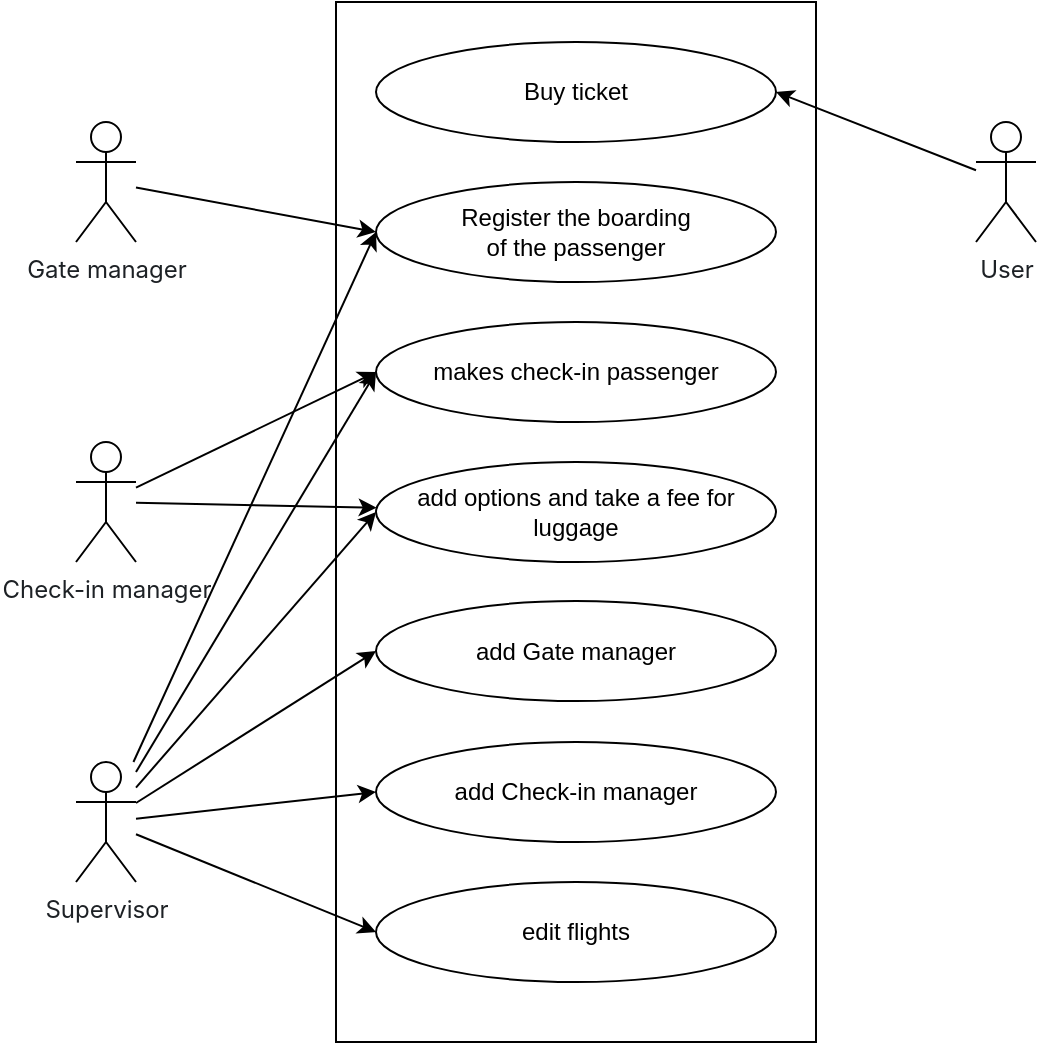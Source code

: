 <mxfile version="22.1.2" type="device">
  <diagram name="Page-1" id="929967ad-93f9-6ef4-fab6-5d389245f69c">
    <mxGraphModel dx="957" dy="777" grid="1" gridSize="10" guides="1" tooltips="1" connect="1" arrows="1" fold="1" page="1" pageScale="1.5" pageWidth="1169" pageHeight="826" background="none" math="0" shadow="0">
      <root>
        <mxCell id="0" style=";html=1;" />
        <mxCell id="1" style=";html=1;" parent="0" />
        <mxCell id="hvFf65MqlgdXF7S_YcxQ-24" value="" style="group" vertex="1" connectable="0" parent="1">
          <mxGeometry x="410" y="120" width="240" height="520" as="geometry" />
        </mxCell>
        <mxCell id="hvFf65MqlgdXF7S_YcxQ-16" value="" style="html=1;whiteSpace=wrap;" vertex="1" parent="hvFf65MqlgdXF7S_YcxQ-24">
          <mxGeometry width="240" height="520" as="geometry" />
        </mxCell>
        <mxCell id="hvFf65MqlgdXF7S_YcxQ-8" value="Register the boarding&lt;br&gt;of the passenger" style="ellipse;whiteSpace=wrap;html=1;" vertex="1" parent="hvFf65MqlgdXF7S_YcxQ-24">
          <mxGeometry x="20" y="90" width="200" height="50" as="geometry" />
        </mxCell>
        <mxCell id="hvFf65MqlgdXF7S_YcxQ-19" value="Buy ticket" style="ellipse;whiteSpace=wrap;html=1;" vertex="1" parent="hvFf65MqlgdXF7S_YcxQ-24">
          <mxGeometry x="20" y="20" width="200" height="50" as="geometry" />
        </mxCell>
        <mxCell id="hvFf65MqlgdXF7S_YcxQ-20" value="makes check-in passenger" style="ellipse;whiteSpace=wrap;html=1;" vertex="1" parent="hvFf65MqlgdXF7S_YcxQ-24">
          <mxGeometry x="20" y="160" width="200" height="50" as="geometry" />
        </mxCell>
        <mxCell id="hvFf65MqlgdXF7S_YcxQ-21" value="add options and take a fee for luggage" style="ellipse;whiteSpace=wrap;html=1;" vertex="1" parent="hvFf65MqlgdXF7S_YcxQ-24">
          <mxGeometry x="20" y="230" width="200" height="50" as="geometry" />
        </mxCell>
        <mxCell id="hvFf65MqlgdXF7S_YcxQ-22" value="add Gate manager" style="ellipse;whiteSpace=wrap;html=1;" vertex="1" parent="hvFf65MqlgdXF7S_YcxQ-24">
          <mxGeometry x="20" y="299.5" width="200" height="50" as="geometry" />
        </mxCell>
        <mxCell id="hvFf65MqlgdXF7S_YcxQ-23" value="add&amp;nbsp;Check-in manager" style="ellipse;whiteSpace=wrap;html=1;" vertex="1" parent="hvFf65MqlgdXF7S_YcxQ-24">
          <mxGeometry x="20" y="370" width="200" height="50" as="geometry" />
        </mxCell>
        <mxCell id="hvFf65MqlgdXF7S_YcxQ-13" value="edit flights" style="ellipse;whiteSpace=wrap;html=1;" vertex="1" parent="hvFf65MqlgdXF7S_YcxQ-24">
          <mxGeometry x="20" y="440" width="200" height="50" as="geometry" />
        </mxCell>
        <mxCell id="hvFf65MqlgdXF7S_YcxQ-15" value="&lt;div style=&quot;text-align: left;&quot;&gt;&lt;font face=&quot;-apple-system, BlinkMacSystemFont, Segoe UI, Roboto, Helvetica Neue, Arial, Noto Sans, Liberation Sans, sans-serif, Apple Color Emoji, Segoe UI Emoji, Segoe UI Symbol, Noto Color Emoji&quot; color=&quot;#1d2125&quot;&gt;User&lt;br&gt;&lt;/font&gt;&lt;/div&gt;" style="shape=umlActor;verticalLabelPosition=bottom;verticalAlign=top;html=1;outlineConnect=0;" vertex="1" parent="1">
          <mxGeometry x="730" y="180" width="30" height="60" as="geometry" />
        </mxCell>
        <mxCell id="hvFf65MqlgdXF7S_YcxQ-25" style="rounded=0;orthogonalLoop=1;jettySize=auto;html=1;entryX=1;entryY=0.5;entryDx=0;entryDy=0;" edge="1" parent="1" source="hvFf65MqlgdXF7S_YcxQ-15" target="hvFf65MqlgdXF7S_YcxQ-19">
          <mxGeometry relative="1" as="geometry" />
        </mxCell>
        <mxCell id="hvFf65MqlgdXF7S_YcxQ-26" style="rounded=0;orthogonalLoop=1;jettySize=auto;html=1;entryX=0;entryY=0.5;entryDx=0;entryDy=0;" edge="1" parent="1" source="hvFf65MqlgdXF7S_YcxQ-1" target="hvFf65MqlgdXF7S_YcxQ-8">
          <mxGeometry relative="1" as="geometry" />
        </mxCell>
        <mxCell id="hvFf65MqlgdXF7S_YcxQ-1" value="&lt;div style=&quot;text-align: left;&quot;&gt;&lt;font face=&quot;-apple-system, BlinkMacSystemFont, Segoe UI, Roboto, Helvetica Neue, Arial, Noto Sans, Liberation Sans, sans-serif, Apple Color Emoji, Segoe UI Emoji, Segoe UI Symbol, Noto Color Emoji&quot; color=&quot;#1d2125&quot;&gt;Gate manager&lt;br&gt;&lt;/font&gt;&lt;/div&gt;" style="shape=umlActor;verticalLabelPosition=bottom;verticalAlign=top;html=1;outlineConnect=0;" vertex="1" parent="1">
          <mxGeometry x="280" y="180" width="30" height="60" as="geometry" />
        </mxCell>
        <mxCell id="hvFf65MqlgdXF7S_YcxQ-27" style="rounded=0;orthogonalLoop=1;jettySize=auto;html=1;entryX=0;entryY=0.5;entryDx=0;entryDy=0;" edge="1" parent="1" source="hvFf65MqlgdXF7S_YcxQ-2" target="hvFf65MqlgdXF7S_YcxQ-20">
          <mxGeometry relative="1" as="geometry" />
        </mxCell>
        <mxCell id="hvFf65MqlgdXF7S_YcxQ-28" style="rounded=0;orthogonalLoop=1;jettySize=auto;html=1;" edge="1" parent="1" source="hvFf65MqlgdXF7S_YcxQ-2" target="hvFf65MqlgdXF7S_YcxQ-21">
          <mxGeometry relative="1" as="geometry" />
        </mxCell>
        <mxCell id="hvFf65MqlgdXF7S_YcxQ-2" value="&lt;div style=&quot;text-align: left;&quot;&gt;&lt;font face=&quot;-apple-system, BlinkMacSystemFont, Segoe UI, Roboto, Helvetica Neue, Arial, Noto Sans, Liberation Sans, sans-serif, Apple Color Emoji, Segoe UI Emoji, Segoe UI Symbol, Noto Color Emoji&quot; color=&quot;#1d2125&quot;&gt;&lt;div&gt;Check-in manager&lt;/div&gt;&lt;div&gt;&lt;br&gt;&lt;/div&gt;&lt;/font&gt;&lt;/div&gt;" style="shape=umlActor;verticalLabelPosition=bottom;verticalAlign=top;html=1;outlineConnect=0;" vertex="1" parent="1">
          <mxGeometry x="280" y="340" width="30" height="60" as="geometry" />
        </mxCell>
        <mxCell id="hvFf65MqlgdXF7S_YcxQ-29" style="rounded=0;orthogonalLoop=1;jettySize=auto;html=1;entryX=0;entryY=0.5;entryDx=0;entryDy=0;" edge="1" parent="1" source="hvFf65MqlgdXF7S_YcxQ-3" target="hvFf65MqlgdXF7S_YcxQ-8">
          <mxGeometry relative="1" as="geometry" />
        </mxCell>
        <mxCell id="hvFf65MqlgdXF7S_YcxQ-30" style="rounded=0;orthogonalLoop=1;jettySize=auto;html=1;entryX=0;entryY=0.5;entryDx=0;entryDy=0;" edge="1" parent="1" source="hvFf65MqlgdXF7S_YcxQ-3" target="hvFf65MqlgdXF7S_YcxQ-20">
          <mxGeometry relative="1" as="geometry" />
        </mxCell>
        <mxCell id="hvFf65MqlgdXF7S_YcxQ-31" style="rounded=0;orthogonalLoop=1;jettySize=auto;html=1;entryX=0;entryY=0.5;entryDx=0;entryDy=0;" edge="1" parent="1" source="hvFf65MqlgdXF7S_YcxQ-3" target="hvFf65MqlgdXF7S_YcxQ-21">
          <mxGeometry relative="1" as="geometry" />
        </mxCell>
        <mxCell id="hvFf65MqlgdXF7S_YcxQ-32" style="rounded=0;orthogonalLoop=1;jettySize=auto;html=1;entryX=0;entryY=0.5;entryDx=0;entryDy=0;" edge="1" parent="1" source="hvFf65MqlgdXF7S_YcxQ-3" target="hvFf65MqlgdXF7S_YcxQ-22">
          <mxGeometry relative="1" as="geometry" />
        </mxCell>
        <mxCell id="hvFf65MqlgdXF7S_YcxQ-33" style="rounded=0;orthogonalLoop=1;jettySize=auto;html=1;entryX=0;entryY=0.5;entryDx=0;entryDy=0;" edge="1" parent="1" source="hvFf65MqlgdXF7S_YcxQ-3" target="hvFf65MqlgdXF7S_YcxQ-23">
          <mxGeometry relative="1" as="geometry" />
        </mxCell>
        <mxCell id="hvFf65MqlgdXF7S_YcxQ-34" style="rounded=0;orthogonalLoop=1;jettySize=auto;html=1;entryX=0;entryY=0.5;entryDx=0;entryDy=0;" edge="1" parent="1" source="hvFf65MqlgdXF7S_YcxQ-3" target="hvFf65MqlgdXF7S_YcxQ-13">
          <mxGeometry relative="1" as="geometry" />
        </mxCell>
        <mxCell id="hvFf65MqlgdXF7S_YcxQ-3" value="&lt;div style=&quot;text-align: left;&quot;&gt;&lt;font face=&quot;-apple-system, BlinkMacSystemFont, Segoe UI, Roboto, Helvetica Neue, Arial, Noto Sans, Liberation Sans, sans-serif, Apple Color Emoji, Segoe UI Emoji, Segoe UI Symbol, Noto Color Emoji&quot; color=&quot;#1d2125&quot;&gt;Supervisor&lt;br&gt;&lt;/font&gt;&lt;/div&gt;" style="shape=umlActor;verticalLabelPosition=bottom;verticalAlign=top;html=1;outlineConnect=0;" vertex="1" parent="1">
          <mxGeometry x="280" y="500" width="30" height="60" as="geometry" />
        </mxCell>
      </root>
    </mxGraphModel>
  </diagram>
</mxfile>
